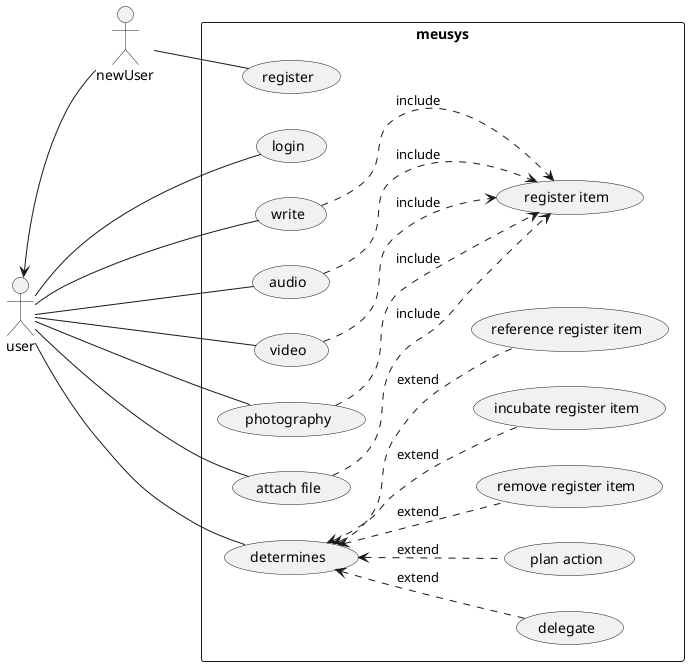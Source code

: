 @startuml teste

scale 1
left to right direction
skinparam PackageStyle rectangle
actor newUser
actor user
rectangle meusys {
  
  newUser -- (register)
  newUser -u-> user
  user -- (login)
  user -- (write)
  user -- (audio)
  user -- (video)
  user -- (photography)
  user -- (attach file)
  user -- (determines)

  (write)       -d.> (register item): include
  (audio)       -d.> (register item): include
  (video)       -d.> (register item): include
  (photography) -d.> (register item): include
  (attach file) -d.> (register item): include

  (determines) <.d- (delegate): extend
  (determines) <.d- (plan action)            : extend
  (determines) <.d- (remove register item)   : extend
  (determines) <.d- (incubate register item) : extend
  (determines) <.d- (reference register item): extend
}
@enduml 